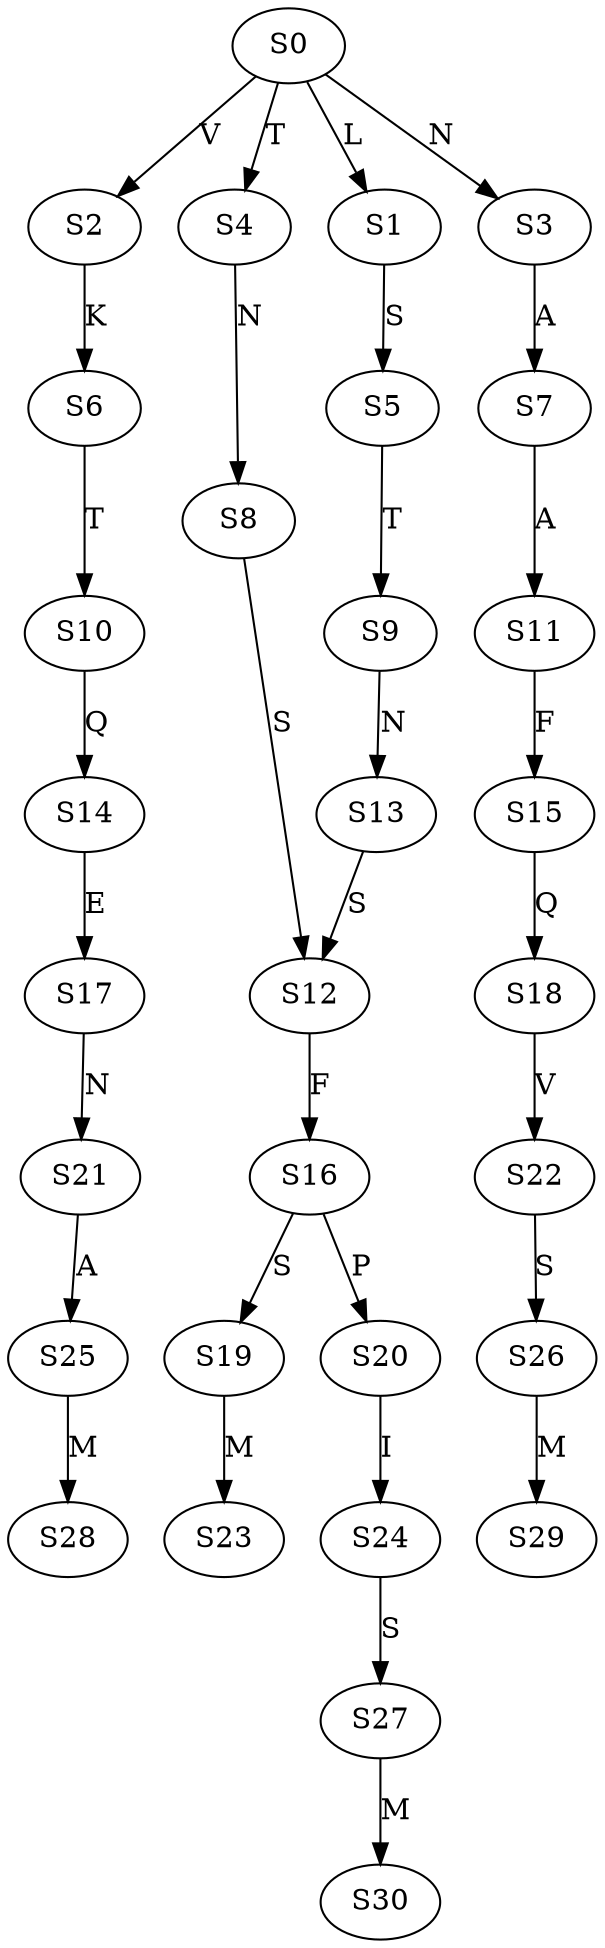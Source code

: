 strict digraph  {
	S0 -> S1 [ label = L ];
	S0 -> S2 [ label = V ];
	S0 -> S3 [ label = N ];
	S0 -> S4 [ label = T ];
	S1 -> S5 [ label = S ];
	S2 -> S6 [ label = K ];
	S3 -> S7 [ label = A ];
	S4 -> S8 [ label = N ];
	S5 -> S9 [ label = T ];
	S6 -> S10 [ label = T ];
	S7 -> S11 [ label = A ];
	S8 -> S12 [ label = S ];
	S9 -> S13 [ label = N ];
	S10 -> S14 [ label = Q ];
	S11 -> S15 [ label = F ];
	S12 -> S16 [ label = F ];
	S13 -> S12 [ label = S ];
	S14 -> S17 [ label = E ];
	S15 -> S18 [ label = Q ];
	S16 -> S19 [ label = S ];
	S16 -> S20 [ label = P ];
	S17 -> S21 [ label = N ];
	S18 -> S22 [ label = V ];
	S19 -> S23 [ label = M ];
	S20 -> S24 [ label = I ];
	S21 -> S25 [ label = A ];
	S22 -> S26 [ label = S ];
	S24 -> S27 [ label = S ];
	S25 -> S28 [ label = M ];
	S26 -> S29 [ label = M ];
	S27 -> S30 [ label = M ];
}
